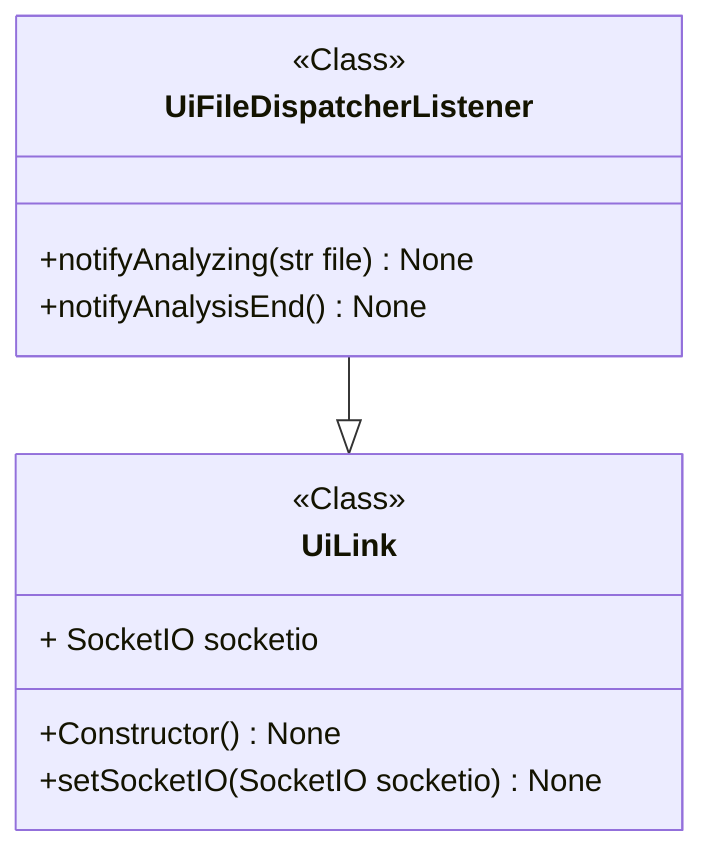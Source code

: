 classDiagram
class UiFileDispatcherListener {
<<Class>>
+notifyAnalyzing(str file) None
+notifyAnalysisEnd() None
}
class UiLink {
<<Class>>
+ SocketIO socketio
+Constructor() None
+setSocketIO(SocketIO socketio) None
}
link UiLink "class££pycodeanalyzer::ui::app::UiLink"
UiFileDispatcherListener --|> UiLink